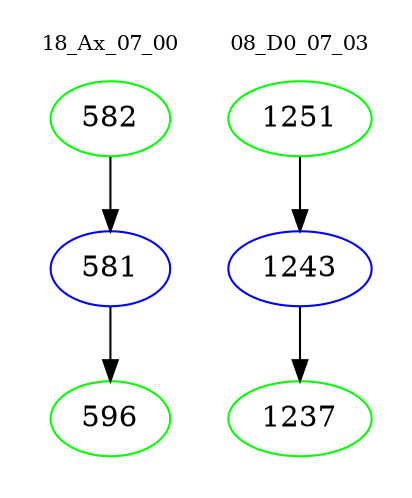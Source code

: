 digraph{
subgraph cluster_0 {
color = white
label = "18_Ax_07_00";
fontsize=10;
T0_582 [label="582", color="green"]
T0_582 -> T0_581 [color="black"]
T0_581 [label="581", color="blue"]
T0_581 -> T0_596 [color="black"]
T0_596 [label="596", color="green"]
}
subgraph cluster_1 {
color = white
label = "08_D0_07_03";
fontsize=10;
T1_1251 [label="1251", color="green"]
T1_1251 -> T1_1243 [color="black"]
T1_1243 [label="1243", color="blue"]
T1_1243 -> T1_1237 [color="black"]
T1_1237 [label="1237", color="green"]
}
}
